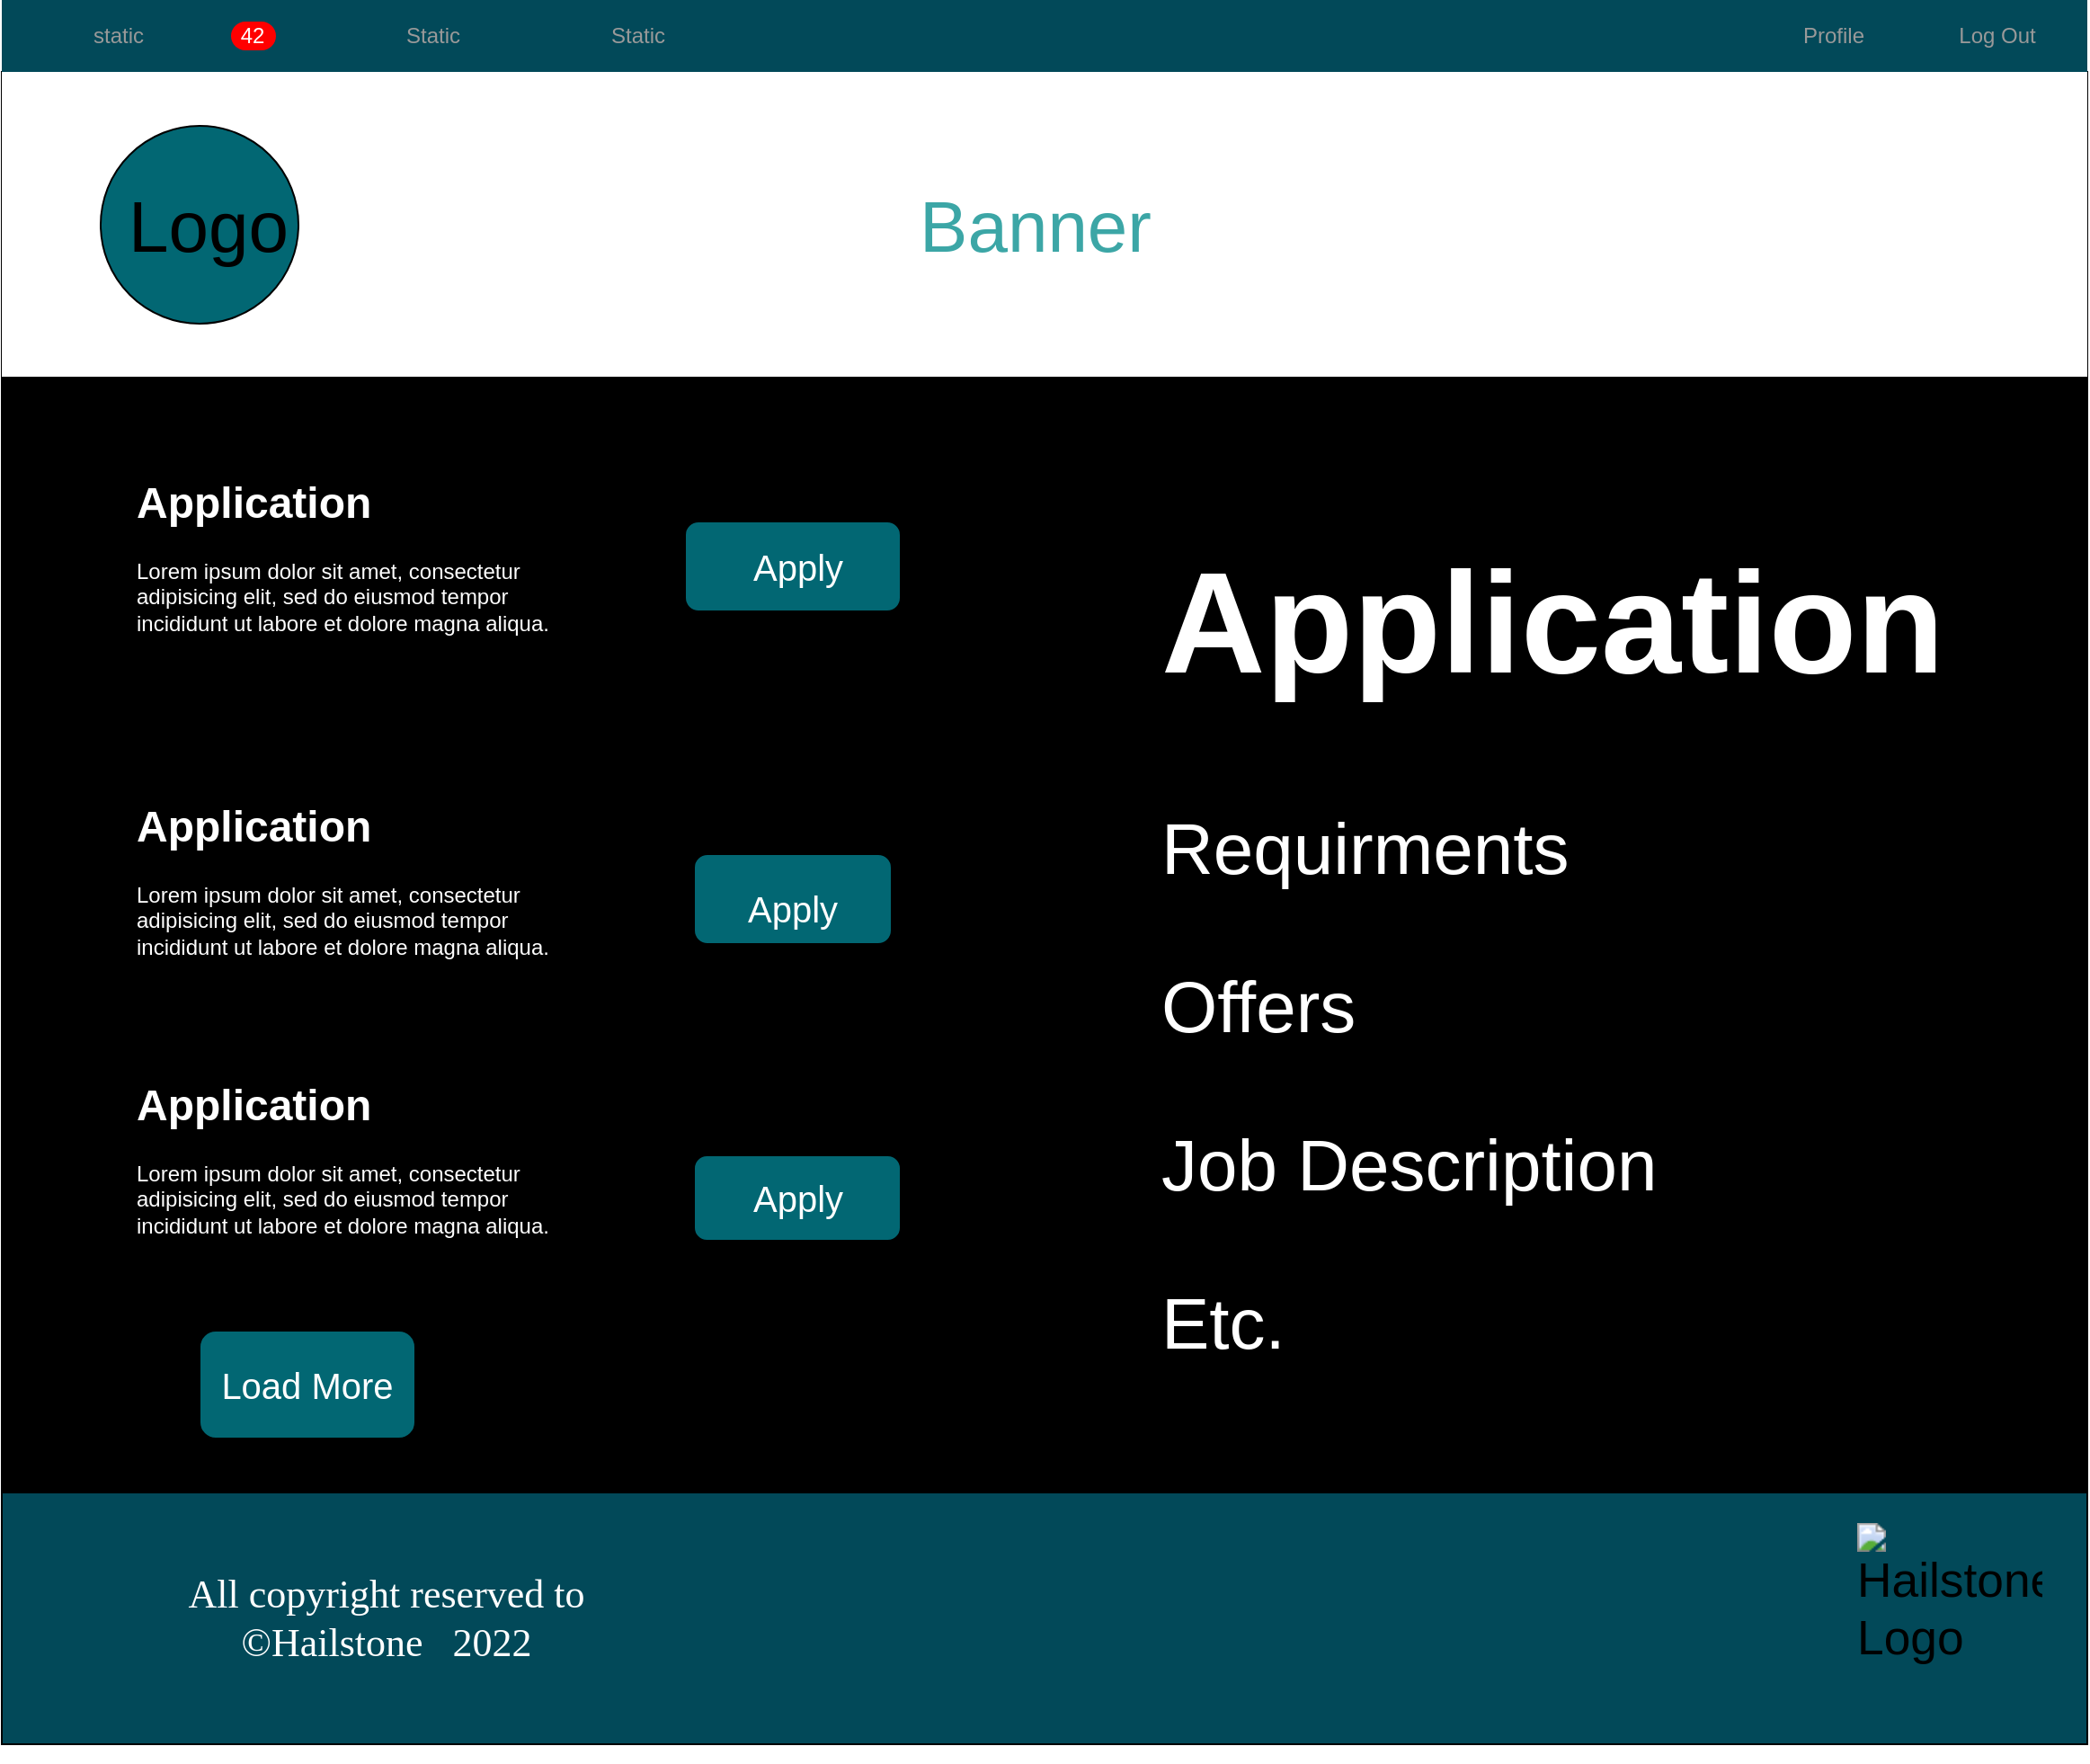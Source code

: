 <mxfile version="19.0.2" type="device"><diagram id="Z6oJf5KrfBXbRied74rK" name="Page-1"><mxGraphModel dx="1887" dy="1053" grid="1" gridSize="10" guides="1" tooltips="1" connect="1" arrows="1" fold="1" page="1" pageScale="1" pageWidth="827" pageHeight="1169" math="0" shadow="0"><root><mxCell id="0"/><mxCell id="1" parent="0"/><mxCell id="_ctz0B2izcz7i0h8dpvq-11" value="" style="rounded=0;whiteSpace=wrap;html=1;shadow=0;glass=0;labelBackgroundColor=#262626;sketch=0;fontFamily=Verdana;fontSize=44;fontColor=#FFFFFF;fillColor=#262626;" parent="1" vertex="1"><mxGeometry x="200" y="80" width="1160" height="790" as="geometry"/></mxCell><mxCell id="VCbjAjYXCikGMiBVhPhy-18" value="" style="rounded=1;whiteSpace=wrap;html=1;fontSize=40;strokeWidth=1;strokeColor=none;arcSize=0;" vertex="1" parent="1"><mxGeometry x="200" y="80" width="1160" height="170" as="geometry"/></mxCell><mxCell id="_ctz0B2izcz7i0h8dpvq-1" value="" style="html=1;shadow=0;dashed=0;shape=mxgraph.bootstrap.rect;fillColor=#024959;strokeColor=none;whiteSpace=wrap;rounded=0;fontSize=12;fontColor=#000000;align=center;" parent="1" vertex="1"><mxGeometry x="200" y="40" width="1160" height="40" as="geometry"/></mxCell><mxCell id="_ctz0B2izcz7i0h8dpvq-2" value="static" style="html=1;shadow=0;dashed=0;fillColor=none;strokeColor=none;shape=mxgraph.bootstrap.rect;fontColor=#999999;spacingRight=30;whiteSpace=wrap;" parent="_ctz0B2izcz7i0h8dpvq-1" vertex="1"><mxGeometry x="-0.005" width="159.5" height="40" as="geometry"/></mxCell><mxCell id="_ctz0B2izcz7i0h8dpvq-3" value="42" style="html=1;shadow=0;dashed=0;shape=mxgraph.bootstrap.rrect;rSize=8;fillColor=#ff0000;strokeColor=none;fontColor=#ffffff;whiteSpace=wrap;" parent="_ctz0B2izcz7i0h8dpvq-2" vertex="1"><mxGeometry x="1" y="0.5" width="25" height="16" relative="1" as="geometry"><mxPoint x="-32" y="-8" as="offset"/></mxGeometry></mxCell><mxCell id="_ctz0B2izcz7i0h8dpvq-4" value="Static" style="html=1;shadow=0;dashed=0;fillColor=none;strokeColor=none;shape=mxgraph.bootstrap.rect;fontColor=#999999;whiteSpace=wrap;" parent="_ctz0B2izcz7i0h8dpvq-1" vertex="1"><mxGeometry x="181.565" width="116" height="40" as="geometry"/></mxCell><mxCell id="_ctz0B2izcz7i0h8dpvq-5" value="Static" style="html=1;shadow=0;dashed=0;fillColor=none;strokeColor=none;shape=mxgraph.bootstrap.rect;fontColor=#999999;whiteSpace=wrap;" parent="_ctz0B2izcz7i0h8dpvq-1" vertex="1"><mxGeometry x="302.609" width="101.5" height="40" as="geometry"/></mxCell><mxCell id="_ctz0B2izcz7i0h8dpvq-6" value="Profile" style="html=1;shadow=0;dashed=0;fillColor=none;strokeColor=none;shape=mxgraph.bootstrap.rect;fontColor=#999999;whiteSpace=wrap;" parent="_ctz0B2izcz7i0h8dpvq-1" vertex="1"><mxGeometry x="968.348" width="101.5" height="40" as="geometry"/></mxCell><mxCell id="_ctz0B2izcz7i0h8dpvq-7" value="Log Out" style="html=1;shadow=0;dashed=0;fillColor=none;strokeColor=none;shape=mxgraph.bootstrap.rect;fontColor=#999999;whiteSpace=wrap;" parent="_ctz0B2izcz7i0h8dpvq-1" vertex="1"><mxGeometry x="1058.5" width="101.5" height="40" as="geometry"/></mxCell><mxCell id="_ctz0B2izcz7i0h8dpvq-8" value="" style="rounded=0;whiteSpace=wrap;html=1;fillColor=#024959;" parent="1" vertex="1"><mxGeometry x="200" y="870" width="1160" height="140" as="geometry"/></mxCell><mxCell id="_ctz0B2izcz7i0h8dpvq-9" value="All copyright reserved to ©Hailstone&amp;nbsp; &amp;nbsp;2022" style="text;html=1;strokeColor=none;fillColor=none;align=center;verticalAlign=middle;whiteSpace=wrap;rounded=0;shadow=0;glass=0;labelBackgroundColor=#024959;sketch=0;fontFamily=Verdana;fontSize=22;fontColor=#FFFFFF;" parent="1" vertex="1"><mxGeometry x="259" y="915" width="310" height="50" as="geometry"/></mxCell><mxCell id="_ctz0B2izcz7i0h8dpvq-10" value="&lt;b id=&quot;docs-internal-guid-cfa57a38-7fff-1076-22ab-f85fdc5d2701&quot; style=&quot;font-weight:normal;&quot;&gt;&lt;span style=&quot;font-size: 20pt; font-family: Arial; color: rgb(0, 0, 0); background-color: transparent; font-weight: 400; font-style: normal; font-variant: normal; text-decoration: none; vertical-align: baseline;&quot;&gt;&lt;span style=&quot;border:none;display:inline-block;overflow:hidden;width:103px;height:103px;&quot;&gt;&lt;img style=&quot;margin-left:0px;margin-top:0px;&quot; height=&quot;103&quot; width=&quot;103&quot; src=&quot;https://lh6.googleusercontent.com/ozx4x1zTU9RjWAcpHvIS1xz51xgacqBFWKMO08EkknHsJT-Py5yE7YXp74Hoyfsh_Spir7Bl0-PnGP9cezLaeUUH3IAiKRZ1H7K1XjNPa5TNxQCYtXUHkcgfYNhOhqtolT2HA-a_Yab46OKFoQ&quot; title=&quot;Hailstone&quot; alt=&quot;Hailstone Logo&quot;&gt;&lt;/span&gt;&lt;/span&gt;&lt;/b&gt;" style="text;whiteSpace=wrap;html=1;fontSize=44;fontFamily=Verdana;fontColor=#FFFFFF;" parent="1" vertex="1"><mxGeometry x="1230" y="880" width="100" height="140" as="geometry"/></mxCell><mxCell id="VCbjAjYXCikGMiBVhPhy-14" style="edgeStyle=orthogonalEdgeStyle;rounded=0;orthogonalLoop=1;jettySize=auto;html=1;exitX=0.5;exitY=1;exitDx=0;exitDy=0;fontSize=20;fontColor=#FFFFFF;" edge="1" parent="1" source="VCbjAjYXCikGMiBVhPhy-12" target="VCbjAjYXCikGMiBVhPhy-12"><mxGeometry relative="1" as="geometry"/></mxCell><mxCell id="VCbjAjYXCikGMiBVhPhy-21" value="Banner" style="text;html=1;strokeColor=none;fillColor=none;align=center;verticalAlign=middle;whiteSpace=wrap;rounded=0;fontSize=40;fontColor=#3CA6A6;" vertex="1" parent="1"><mxGeometry x="710" y="150" width="130" height="30" as="geometry"/></mxCell><mxCell id="VCbjAjYXCikGMiBVhPhy-3" value="" style="rounded=1;whiteSpace=wrap;html=1;fillColor=#000000;arcSize=0;" vertex="1" parent="1"><mxGeometry x="200" y="250" width="1160" height="620" as="geometry"/></mxCell><mxCell id="VCbjAjYXCikGMiBVhPhy-8" value="&lt;h1&gt;Application&lt;/h1&gt;&lt;p&gt;Lorem ipsum dolor sit amet, consectetur adipisicing elit, sed do eiusmod tempor incididunt ut labore et dolore magna aliqua.&lt;/p&gt;" style="text;html=1;strokeColor=none;fillColor=none;spacing=5;spacingTop=-20;whiteSpace=wrap;overflow=hidden;rounded=0;fontColor=#FFFFFF;" vertex="1" parent="1"><mxGeometry x="270" y="300" width="240" height="120" as="geometry"/></mxCell><mxCell id="VCbjAjYXCikGMiBVhPhy-5" value="&lt;h1&gt;Application&lt;/h1&gt;&lt;p&gt;Lorem ipsum dolor sit amet, consectetur adipisicing elit, sed do eiusmod tempor incididunt ut labore et dolore magna aliqua.&lt;/p&gt;" style="text;html=1;strokeColor=none;fillColor=none;spacing=5;spacingTop=-20;whiteSpace=wrap;overflow=hidden;rounded=0;fontColor=#FFFFFF;" vertex="1" parent="1"><mxGeometry x="270" y="635" width="240" height="120" as="geometry"/></mxCell><mxCell id="VCbjAjYXCikGMiBVhPhy-10" value="" style="rounded=1;whiteSpace=wrap;html=1;fontColor=#FFFFFF;fillColor=#026773;" vertex="1" parent="1"><mxGeometry x="585" y="515" width="110" height="50" as="geometry"/></mxCell><mxCell id="VCbjAjYXCikGMiBVhPhy-12" value="Apply" style="text;html=1;strokeColor=none;fillColor=none;align=center;verticalAlign=middle;whiteSpace=wrap;rounded=0;fontSize=20;fontColor=#FFFFFF;" vertex="1" parent="1"><mxGeometry x="610" y="530" width="60" height="30" as="geometry"/></mxCell><mxCell id="VCbjAjYXCikGMiBVhPhy-6" value="" style="rounded=1;whiteSpace=wrap;html=1;fontColor=#FFFFFF;fillColor=#026773;" vertex="1" parent="1"><mxGeometry x="580" y="330" width="120" height="50" as="geometry"/></mxCell><mxCell id="VCbjAjYXCikGMiBVhPhy-7" value="Apply" style="text;html=1;strokeColor=none;fillColor=none;align=center;verticalAlign=middle;whiteSpace=wrap;rounded=0;fontSize=20;fontColor=#FFFFFF;rotation=0;" vertex="1" parent="1"><mxGeometry x="612.5" y="340" width="60" height="30" as="geometry"/></mxCell><mxCell id="VCbjAjYXCikGMiBVhPhy-9" value="&lt;h1&gt;Application&lt;/h1&gt;&lt;p&gt;Lorem ipsum dolor sit amet, consectetur adipisicing elit, sed do eiusmod tempor incididunt ut labore et dolore magna aliqua.&lt;/p&gt;" style="text;html=1;strokeColor=none;fillColor=none;spacing=5;spacingTop=-20;whiteSpace=wrap;overflow=hidden;rounded=0;fontColor=#FFFFFF;" vertex="1" parent="1"><mxGeometry x="270" y="480" width="240" height="120" as="geometry"/></mxCell><mxCell id="VCbjAjYXCikGMiBVhPhy-11" value="" style="rounded=1;whiteSpace=wrap;html=1;fontColor=#FFFFFF;fillColor=#026773;" vertex="1" parent="1"><mxGeometry x="585" y="682.5" width="115" height="47.5" as="geometry"/></mxCell><mxCell id="VCbjAjYXCikGMiBVhPhy-13" value="Apply" style="text;html=1;strokeColor=none;fillColor=none;align=center;verticalAlign=middle;whiteSpace=wrap;rounded=0;fontSize=20;fontColor=#FFFFFF;" vertex="1" parent="1"><mxGeometry x="612.5" y="691.25" width="60" height="30" as="geometry"/></mxCell><mxCell id="VCbjAjYXCikGMiBVhPhy-23" value="&lt;h1&gt;&lt;font color=&quot;#ffffff&quot;&gt;Application&lt;/font&gt;&lt;/h1&gt;&lt;p&gt;&lt;font color=&quot;#ffffff&quot;&gt;Requirments&lt;/font&gt;&lt;/p&gt;&lt;p&gt;&lt;font color=&quot;#ffffff&quot;&gt;Offers&lt;/font&gt;&lt;/p&gt;&lt;p&gt;&lt;font color=&quot;#ffffff&quot;&gt;Job Description&lt;/font&gt;&lt;/p&gt;&lt;p&gt;&lt;font color=&quot;#ffffff&quot;&gt;Etc.&lt;/font&gt;&lt;/p&gt;" style="text;html=1;strokeColor=none;fillColor=none;spacing=5;spacingTop=-20;whiteSpace=wrap;overflow=hidden;rounded=0;fontSize=40;fontColor=#3CA6A6;" vertex="1" parent="1"><mxGeometry x="840" y="295" width="470" height="505" as="geometry"/></mxCell><mxCell id="VCbjAjYXCikGMiBVhPhy-24" value="Load More" style="rounded=1;whiteSpace=wrap;html=1;fontSize=20;fontColor=#FFFFFF;fillColor=#026773;" vertex="1" parent="1"><mxGeometry x="310" y="780" width="120" height="60" as="geometry"/></mxCell><mxCell id="VCbjAjYXCikGMiBVhPhy-27" value="" style="ellipse;whiteSpace=wrap;html=1;aspect=fixed;fontSize=20;fontColor=#FFFFFF;fillColor=#026773;" vertex="1" parent="1"><mxGeometry x="255" y="110" width="110" height="110" as="geometry"/></mxCell><mxCell id="VCbjAjYXCikGMiBVhPhy-28" value="&lt;span style=&quot;font-size: 40px;&quot;&gt;Logo&lt;/span&gt;" style="text;html=1;strokeColor=none;fillColor=none;align=center;verticalAlign=middle;whiteSpace=wrap;rounded=0;strokeWidth=40;" vertex="1" parent="1"><mxGeometry x="280" y="150" width="70" height="30" as="geometry"/></mxCell></root></mxGraphModel></diagram></mxfile>